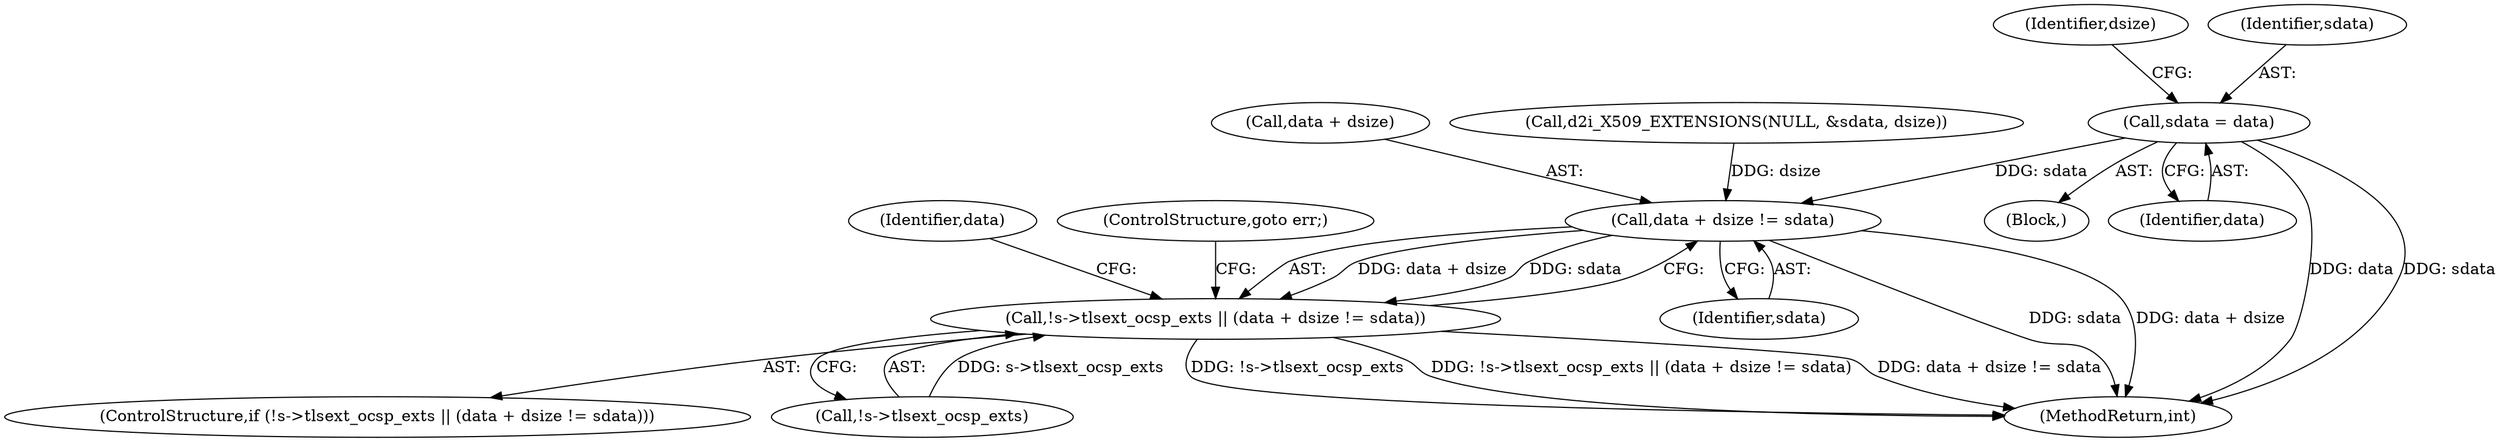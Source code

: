 digraph "0_openssl_2c0d295e26306e15a92eb23a84a1802005c1c137@pointer" {
"1001111" [label="(Call,sdata = data)"];
"1001144" [label="(Call,data + dsize != sdata)"];
"1001139" [label="(Call,!s->tlsext_ocsp_exts || (data + dsize != sdata))"];
"1001148" [label="(Identifier,sdata)"];
"1001140" [label="(Call,!s->tlsext_ocsp_exts)"];
"1001103" [label="(Block,)"];
"1001113" [label="(Identifier,data)"];
"1001111" [label="(Call,sdata = data)"];
"1001145" [label="(Call,data + dsize)"];
"1001238" [label="(Identifier,data)"];
"1001133" [label="(Call,d2i_X509_EXTENSIONS(NULL, &sdata, dsize))"];
"1001116" [label="(Identifier,dsize)"];
"1001112" [label="(Identifier,sdata)"];
"1001149" [label="(ControlStructure,goto err;)"];
"1001139" [label="(Call,!s->tlsext_ocsp_exts || (data + dsize != sdata))"];
"1001138" [label="(ControlStructure,if (!s->tlsext_ocsp_exts || (data + dsize != sdata)))"];
"1001144" [label="(Call,data + dsize != sdata)"];
"1001283" [label="(MethodReturn,int)"];
"1001111" -> "1001103"  [label="AST: "];
"1001111" -> "1001113"  [label="CFG: "];
"1001112" -> "1001111"  [label="AST: "];
"1001113" -> "1001111"  [label="AST: "];
"1001116" -> "1001111"  [label="CFG: "];
"1001111" -> "1001283"  [label="DDG: data"];
"1001111" -> "1001283"  [label="DDG: sdata"];
"1001111" -> "1001144"  [label="DDG: sdata"];
"1001144" -> "1001139"  [label="AST: "];
"1001144" -> "1001148"  [label="CFG: "];
"1001145" -> "1001144"  [label="AST: "];
"1001148" -> "1001144"  [label="AST: "];
"1001139" -> "1001144"  [label="CFG: "];
"1001144" -> "1001283"  [label="DDG: sdata"];
"1001144" -> "1001283"  [label="DDG: data + dsize"];
"1001144" -> "1001139"  [label="DDG: data + dsize"];
"1001144" -> "1001139"  [label="DDG: sdata"];
"1001133" -> "1001144"  [label="DDG: dsize"];
"1001139" -> "1001138"  [label="AST: "];
"1001139" -> "1001140"  [label="CFG: "];
"1001140" -> "1001139"  [label="AST: "];
"1001149" -> "1001139"  [label="CFG: "];
"1001238" -> "1001139"  [label="CFG: "];
"1001139" -> "1001283"  [label="DDG: !s->tlsext_ocsp_exts"];
"1001139" -> "1001283"  [label="DDG: !s->tlsext_ocsp_exts || (data + dsize != sdata)"];
"1001139" -> "1001283"  [label="DDG: data + dsize != sdata"];
"1001140" -> "1001139"  [label="DDG: s->tlsext_ocsp_exts"];
}
